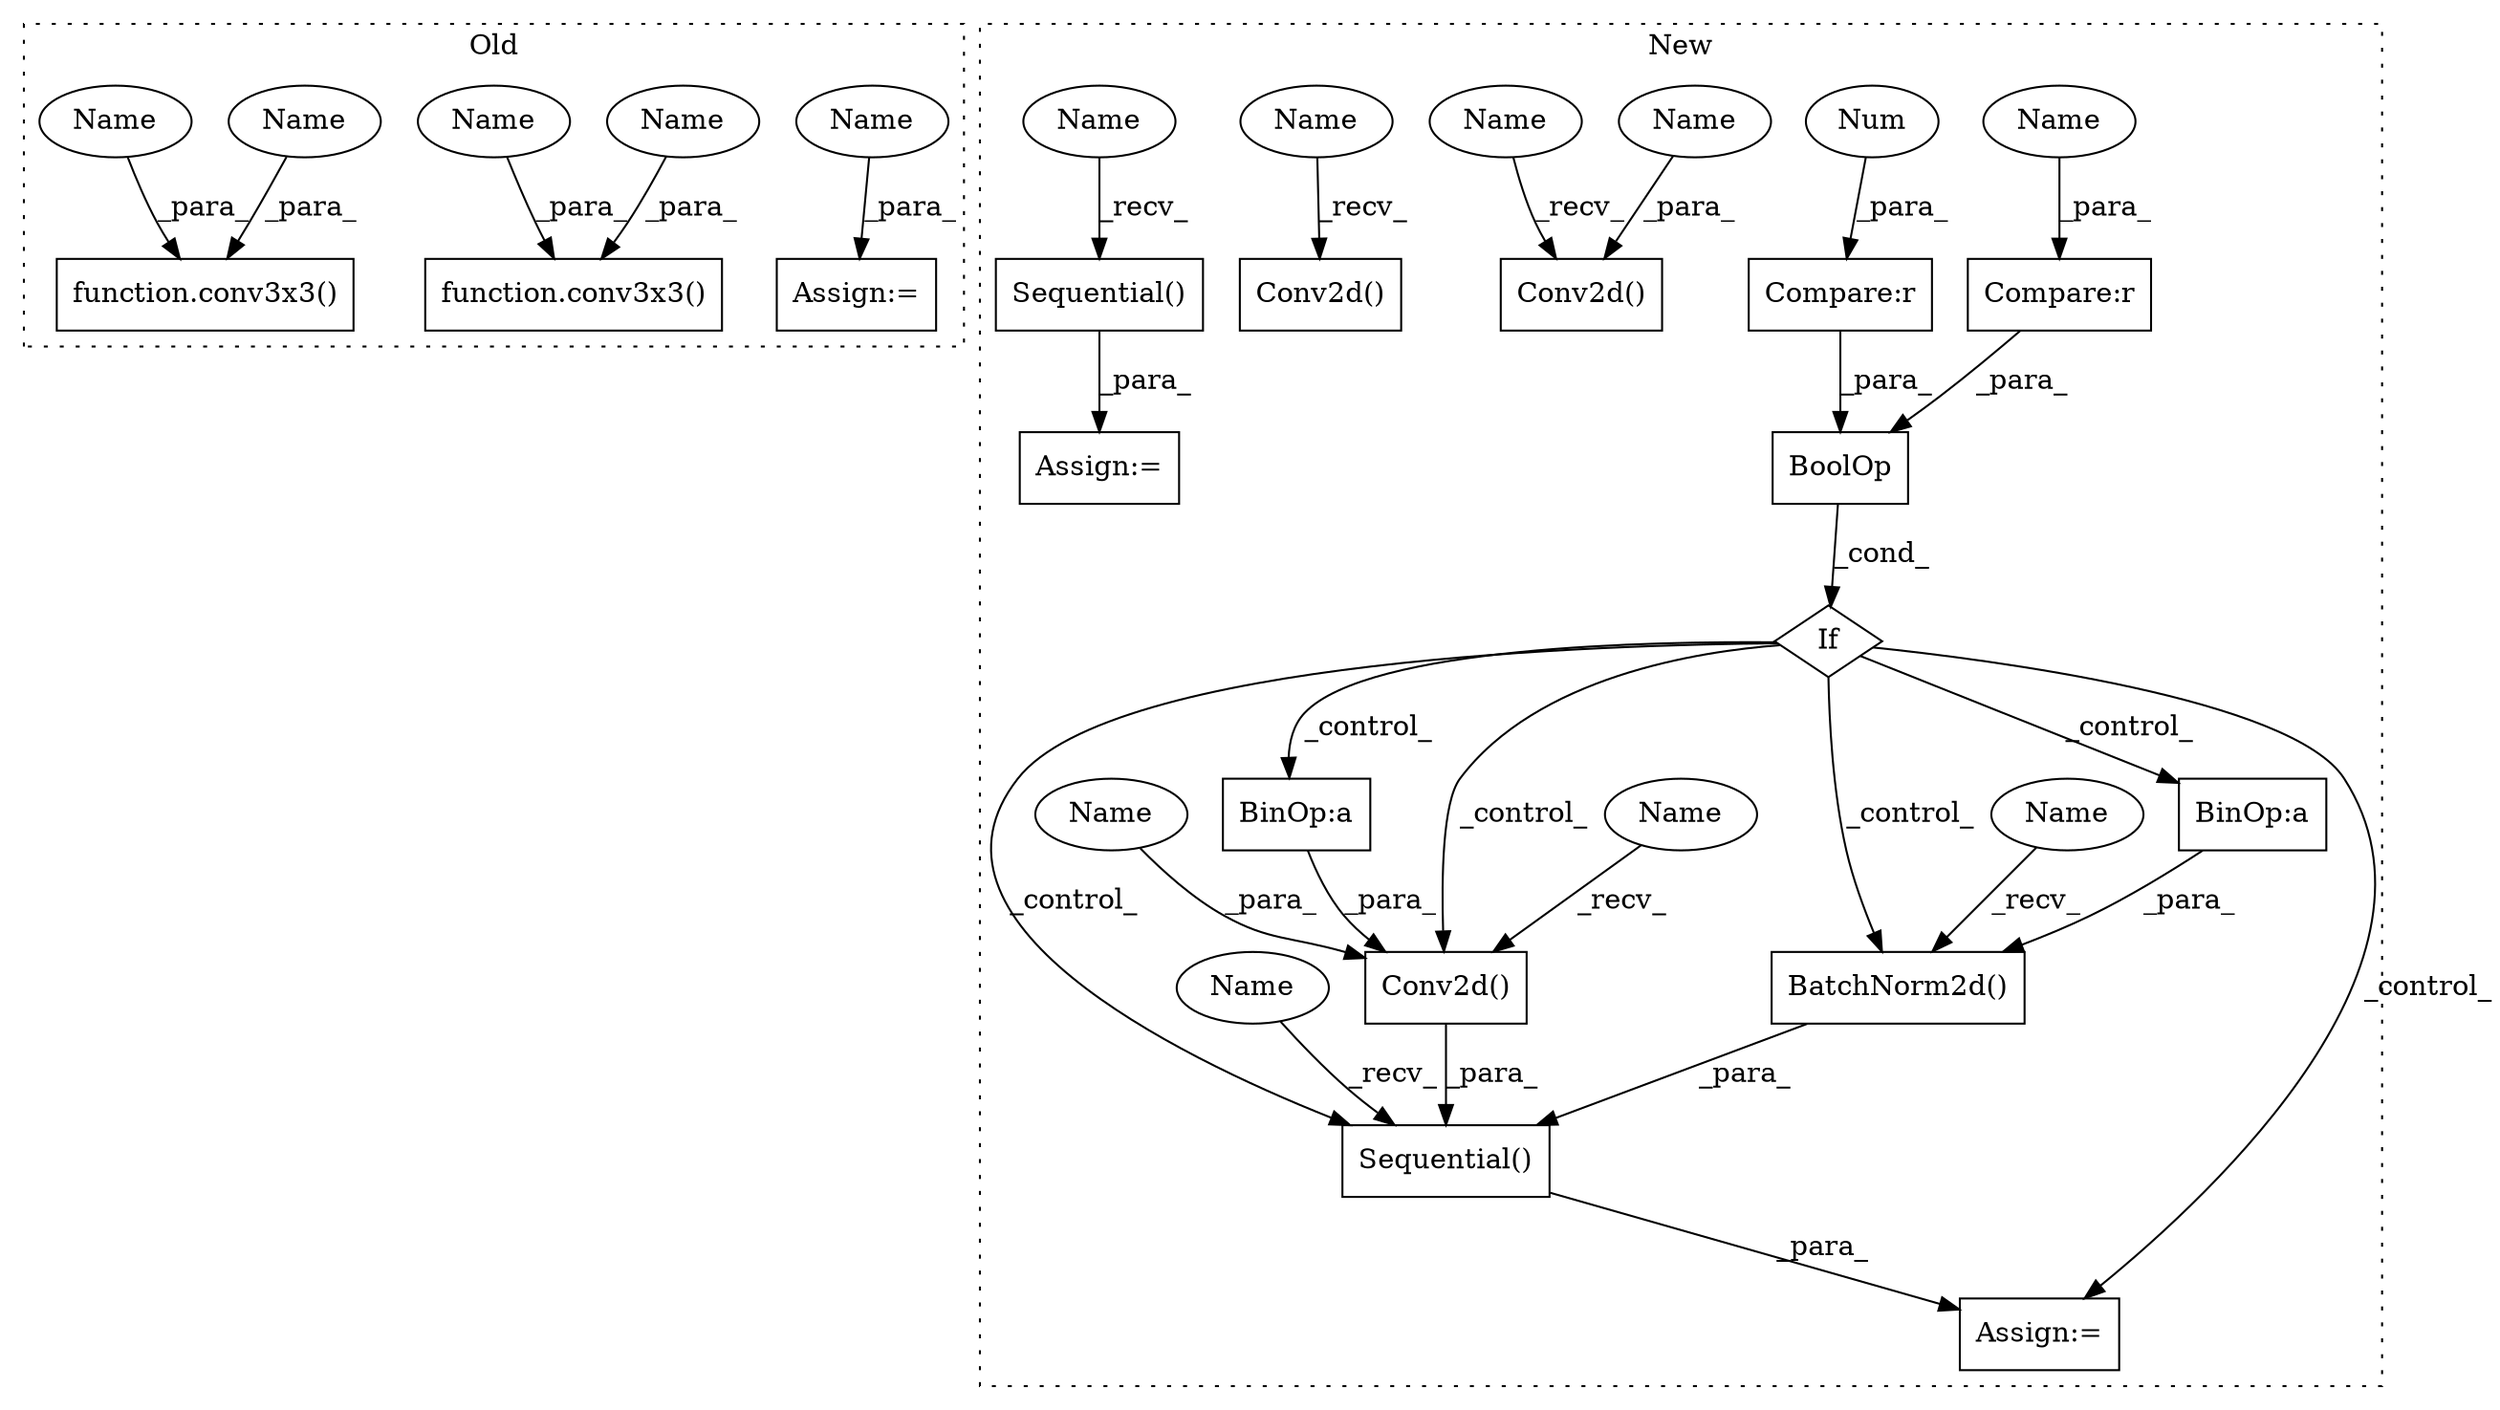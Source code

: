 digraph G {
subgraph cluster0 {
1 [label="function.conv3x3()" a="75" s="662,694" l="8,1" shape="box"];
8 [label="Assign:=" a="68" s="923" l="3" shape="box"];
16 [label="function.conv3x3()" a="75" s="801,823" l="8,1" shape="box"];
19 [label="Name" a="87" s="926" l="6" shape="ellipse"];
20 [label="Name" a="87" s="688" l="6" shape="ellipse"];
30 [label="Name" a="87" s="680" l="6" shape="ellipse"];
31 [label="Name" a="87" s="809" l="6" shape="ellipse"];
32 [label="Name" a="87" s="817" l="6" shape="ellipse"];
label = "Old";
style="dotted";
}
subgraph cluster1 {
2 [label="If" a="96" s="2093,2130" l="3,14" shape="diamond"];
3 [label="Conv2d()" a="75" s="2533,2577" l="10,43" shape="box"];
4 [label="Sequential()" a="75" s="2497,2682" l="36,18" shape="box"];
5 [label="Assign:=" a="68" s="2494" l="3" shape="box"];
6 [label="BinOp:a" a="82" s="2672" l="3" shape="box"];
7 [label="BinOp:a" a="82" s="2568" l="3" shape="box"];
9 [label="Conv2d()" a="75" s="1928,1952" l="10,49" shape="box"];
10 [label="Sequential()" a="75" s="2069" l="15" shape="box"];
11 [label="Compare:r" a="40" s="2111" l="19" shape="box"];
12 [label="BoolOp" a="72" s="2096" l="34" shape="box"];
13 [label="Compare:r" a="40" s="2096" l="11" shape="box"];
14 [label="BatchNorm2d()" a="75" s="2643,2681" l="15,1" shape="box"];
15 [label="Conv2d()" a="75" s="1783,1810" l="10,54" shape="box"];
17 [label="Num" a="76" s="2106" l="1" shape="ellipse"];
18 [label="Assign:=" a="68" s="2066" l="3" shape="box"];
21 [label="Name" a="87" s="2111" l="9" shape="ellipse"];
22 [label="Name" a="87" s="2543" l="9" shape="ellipse"];
23 [label="Name" a="87" s="1793" l="9" shape="ellipse"];
24 [label="Name" a="87" s="2497" l="2" shape="ellipse"];
25 [label="Name" a="87" s="2533" l="2" shape="ellipse"];
26 [label="Name" a="87" s="1783" l="2" shape="ellipse"];
27 [label="Name" a="87" s="1928" l="2" shape="ellipse"];
28 [label="Name" a="87" s="2069" l="2" shape="ellipse"];
29 [label="Name" a="87" s="2643" l="2" shape="ellipse"];
label = "New";
style="dotted";
}
2 -> 4 [label="_control_"];
2 -> 3 [label="_control_"];
2 -> 7 [label="_control_"];
2 -> 6 [label="_control_"];
2 -> 14 [label="_control_"];
2 -> 5 [label="_control_"];
3 -> 4 [label="_para_"];
4 -> 5 [label="_para_"];
6 -> 14 [label="_para_"];
7 -> 3 [label="_para_"];
10 -> 18 [label="_para_"];
11 -> 12 [label="_para_"];
12 -> 2 [label="_cond_"];
13 -> 12 [label="_para_"];
14 -> 4 [label="_para_"];
17 -> 13 [label="_para_"];
19 -> 8 [label="_para_"];
20 -> 1 [label="_para_"];
21 -> 11 [label="_para_"];
22 -> 3 [label="_para_"];
23 -> 15 [label="_para_"];
24 -> 4 [label="_recv_"];
25 -> 3 [label="_recv_"];
26 -> 15 [label="_recv_"];
27 -> 9 [label="_recv_"];
28 -> 10 [label="_recv_"];
29 -> 14 [label="_recv_"];
30 -> 1 [label="_para_"];
31 -> 16 [label="_para_"];
32 -> 16 [label="_para_"];
}